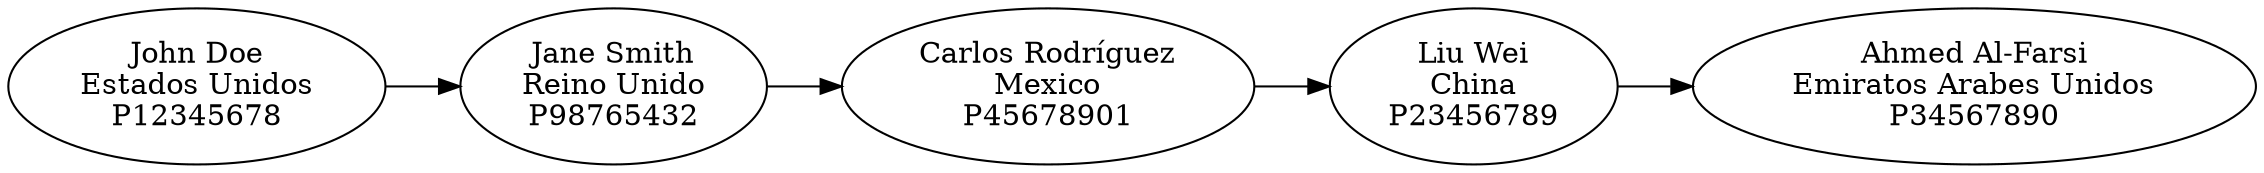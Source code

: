 digraph ListaPasajeros {
    rankdir=LR;
    "John Doe" [label="John Doe\nEstados Unidos\nP12345678"];
    "John Doe" -> "Jane Smith";
    "Jane Smith" [label="Jane Smith\nReino Unido\nP98765432"];
    "Jane Smith" -> "Carlos Rodríguez";
    "Carlos Rodríguez" [label="Carlos Rodríguez\nMexico\nP45678901"];
    "Carlos Rodríguez" -> "Liu Wei";
    "Liu Wei" [label="Liu Wei\nChina\nP23456789"];
    "Liu Wei" -> "Ahmed Al-Farsi";
    "Ahmed Al-Farsi" [label="Ahmed Al-Farsi\nEmiratos Arabes Unidos\nP34567890"];
}
